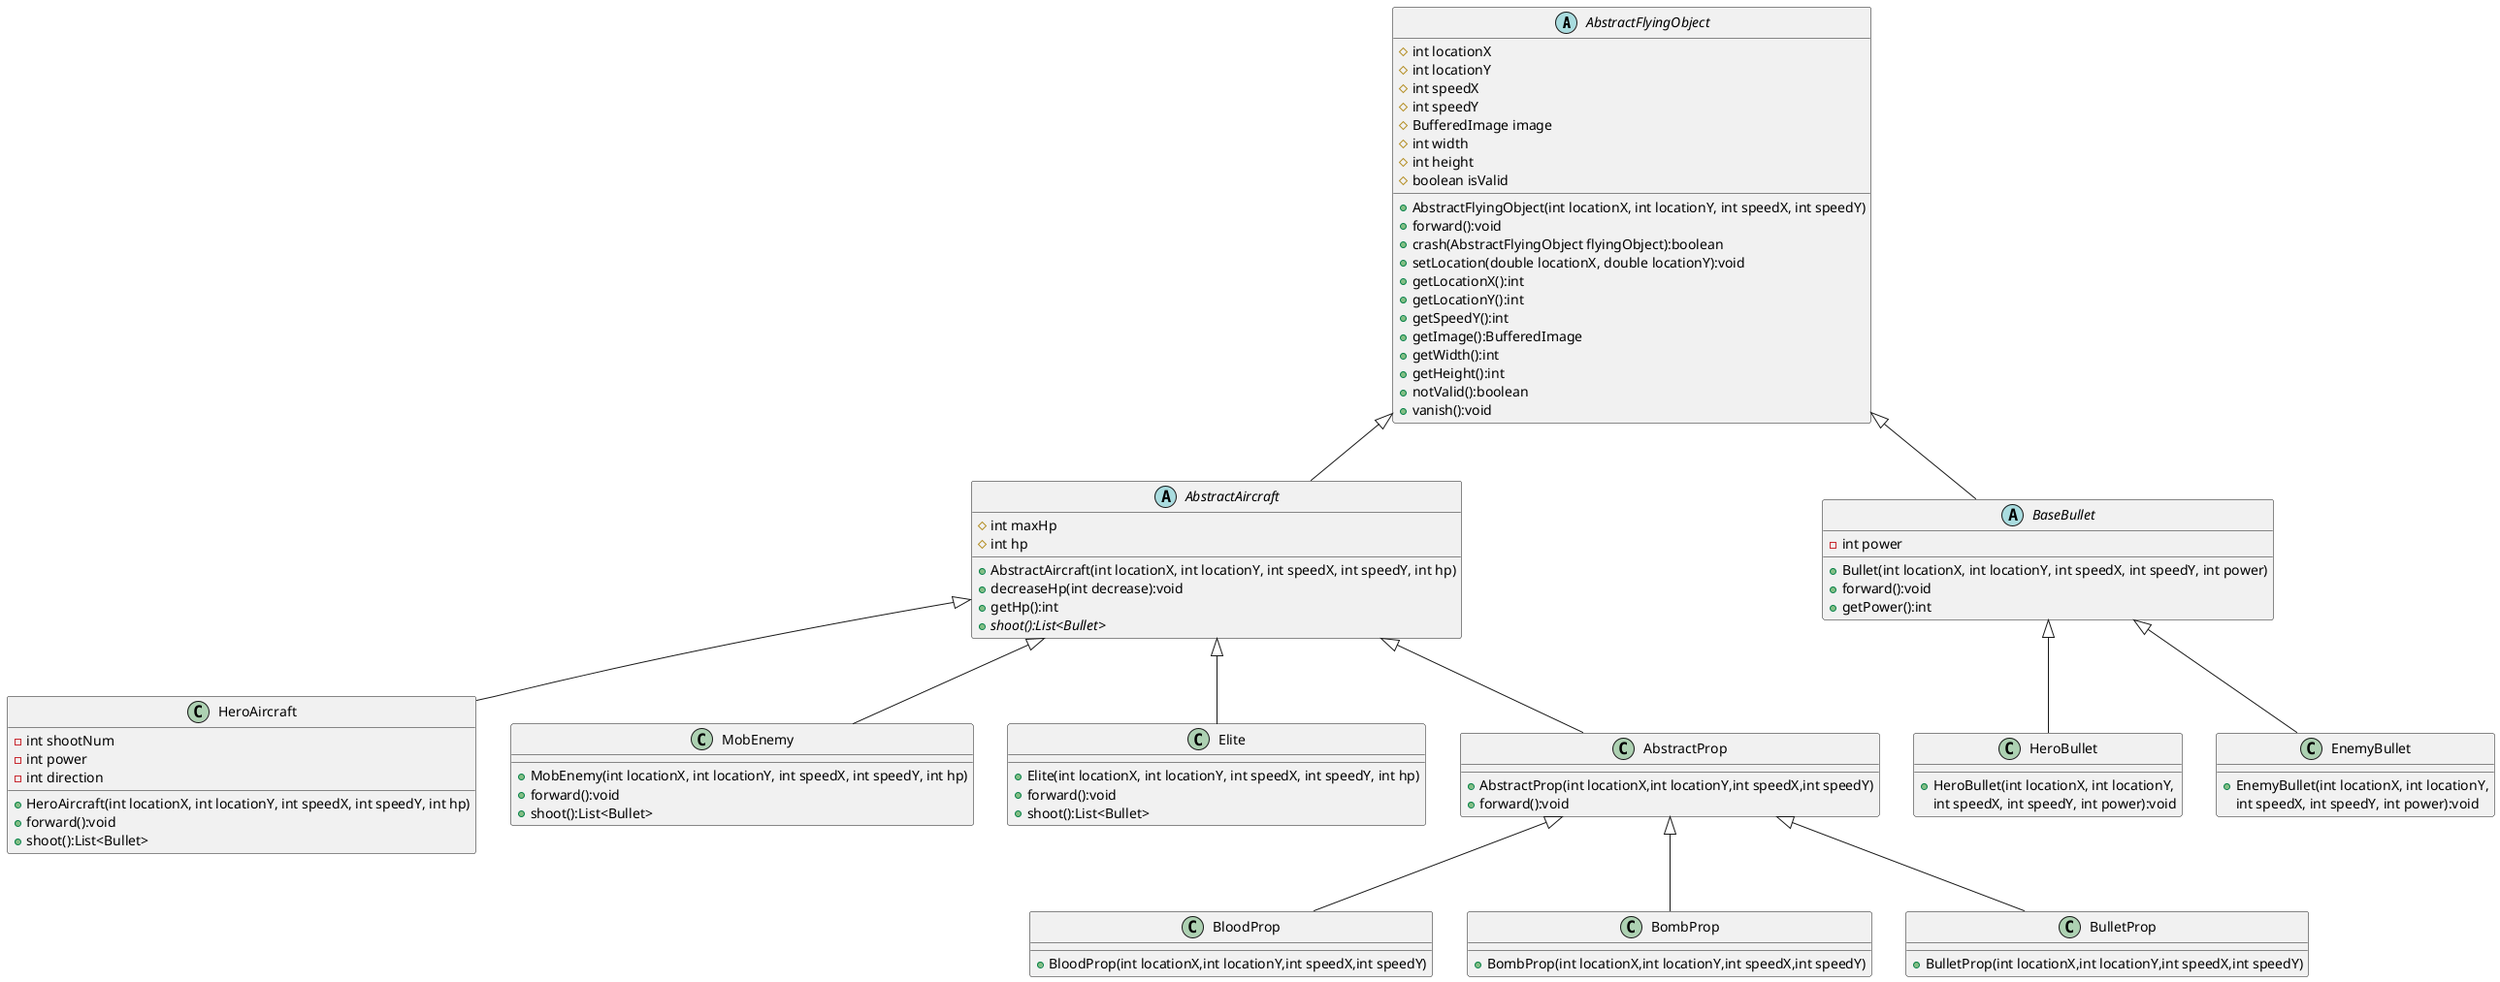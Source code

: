 @startuml
'https://plantuml.com/class-diagram

abstract class AbstractFlyingObject
{
    # int locationX
    # int locationY
    # int speedX
    # int speedY
    # BufferedImage image
    # int width
    # int height
    # boolean isValid

    + AbstractFlyingObject(int locationX, int locationY, int speedX, int speedY)
    + forward():void
    + crash(AbstractFlyingObject flyingObject):boolean
    + setLocation(double locationX, double locationY):void
    + getLocationX():int
    + getLocationY():int
    + getSpeedY():int
    + getImage():BufferedImage
    + getWidth():int
    + getHeight():int
    + notValid():boolean
    + vanish():void
}
abstract class AbstractAircraft
{
	# int maxHp
    # int hp
    + AbstractAircraft(int locationX, int locationY, int speedX, int speedY, int hp)
    + decreaseHp(int decrease):void
    + getHp():int
    + {abstract} shoot():List<Bullet>
 }

abstract class BaseBullet
{
    - int power
    + Bullet(int locationX, int locationY, int speedX, int speedY, int power)
    + forward():void
	+ getPower():int
}

AbstractFlyingObject <|-- AbstractAircraft
AbstractFlyingObject <|-- BaseBullet

AbstractAircraft <|-- HeroAircraft
AbstractAircraft <|-- MobEnemy
AbstractAircraft <|-- Elite

BaseBullet <|-- HeroBullet
BaseBullet <|-- EnemyBullet

class HeroAircraft {
    - int shootNum
    - int power
    - int direction
    + HeroAircraft(int locationX, int locationY, int speedX, int speedY, int hp)
    + forward():void
    + shoot():List<Bullet>
}

class MobEnemy {
    + MobEnemy(int locationX, int locationY, int speedX, int speedY, int hp)
    + forward():void
    + shoot():List<Bullet>
}

class Elite {
    + Elite(int locationX, int locationY, int speedX, int speedY, int hp)
    + forward():void
    + shoot():List<Bullet>
}

class HeroBullet {
    + HeroBullet(int locationX, int locationY,
     int speedX, int speedY, int power):void
}

class EnemyBullet {
    + EnemyBullet(int locationX, int locationY,
     int speedX, int speedY, int power):void
}

class AbstractProp{
    +AbstractProp(int locationX,int locationY,int speedX,int speedY)
    +forward():void
}

AbstractAircraft <|-- AbstractProp
AbstractProp <|--BloodProp
AbstractProp <|--BombProp
AbstractProp <|--BulletProp

class BloodProp{
    +BloodProp(int locationX,int locationY,int speedX,int speedY)
}
class BombProp{
    +BombProp(int locationX,int locationY,int speedX,int speedY)
}
class BulletProp{
     +BulletProp(int locationX,int locationY,int speedX,int speedY)
 }

@enduml